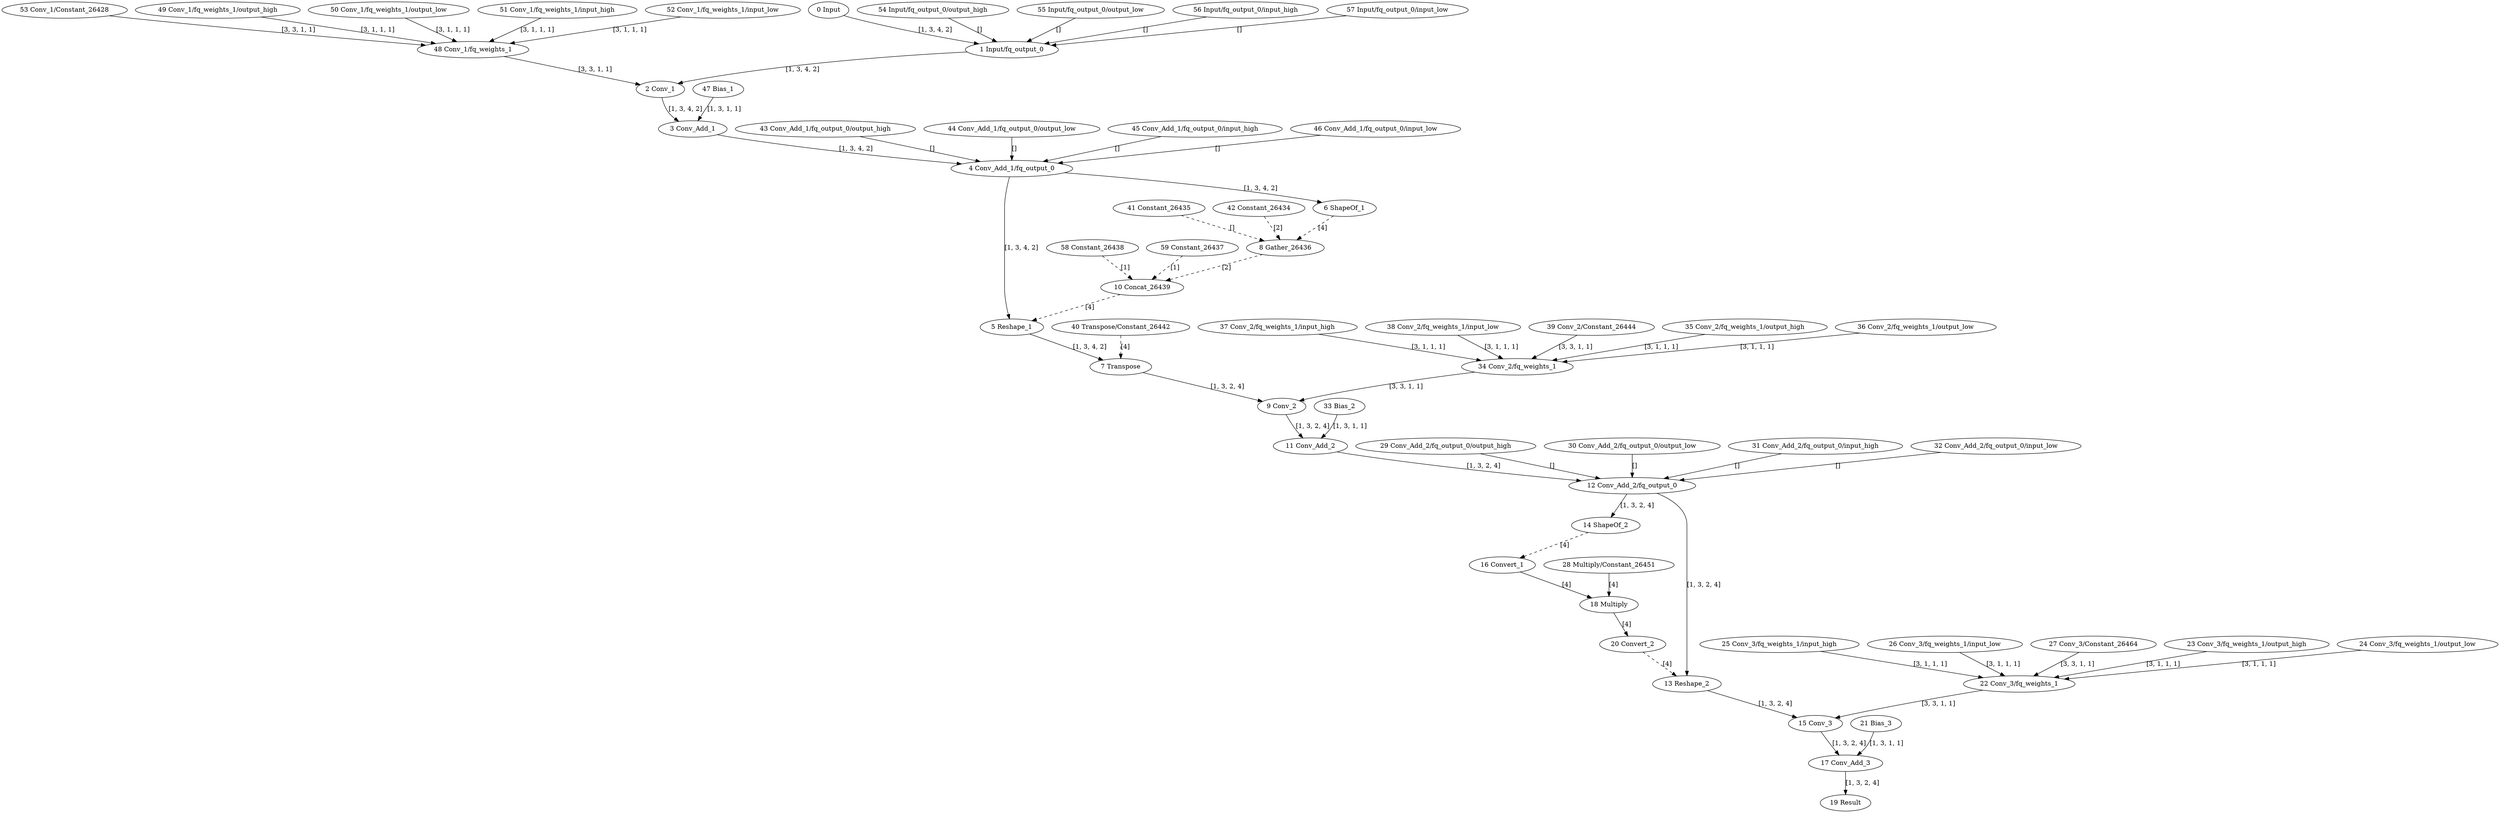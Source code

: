 strict digraph  {
"0 Input" [id=0, type=Parameter];
"1 Input/fq_output_0" [id=1, type=FakeQuantize];
"2 Conv_1" [id=2, type=Convolution];
"3 Conv_Add_1" [id=3, type=Add];
"4 Conv_Add_1/fq_output_0" [id=4, type=FakeQuantize];
"5 Reshape_1" [id=5, type=Reshape];
"6 ShapeOf_1" [id=6, type=ShapeOf];
"7 Transpose" [id=7, type=Transpose];
"8 Gather_26436" [id=8, type=Gather];
"9 Conv_2" [id=9, type=Convolution];
"10 Concat_26439" [id=10, type=Concat];
"11 Conv_Add_2" [id=11, type=Add];
"12 Conv_Add_2/fq_output_0" [id=12, type=FakeQuantize];
"13 Reshape_2" [id=13, type=Reshape];
"14 ShapeOf_2" [id=14, type=ShapeOf];
"15 Conv_3" [id=15, type=Convolution];
"16 Convert_1" [id=16, type=Convert];
"17 Conv_Add_3" [id=17, type=Add];
"18 Multiply" [id=18, type=Multiply];
"19 Result" [id=19, type=Result];
"20 Convert_2" [id=20, type=Convert];
"21 Bias_3" [id=21, type=Constant];
"22 Conv_3/fq_weights_1" [id=22, type=FakeQuantize];
"23 Conv_3/fq_weights_1/output_high" [id=23, type=Constant];
"24 Conv_3/fq_weights_1/output_low" [id=24, type=Constant];
"25 Conv_3/fq_weights_1/input_high" [id=25, type=Constant];
"26 Conv_3/fq_weights_1/input_low" [id=26, type=Constant];
"27 Conv_3/Constant_26464" [id=27, type=Constant];
"28 Multiply/Constant_26451" [id=28, type=Constant];
"29 Conv_Add_2/fq_output_0/output_high" [id=29, type=Constant];
"30 Conv_Add_2/fq_output_0/output_low" [id=30, type=Constant];
"31 Conv_Add_2/fq_output_0/input_high" [id=31, type=Constant];
"32 Conv_Add_2/fq_output_0/input_low" [id=32, type=Constant];
"33 Bias_2" [id=33, type=Constant];
"34 Conv_2/fq_weights_1" [id=34, type=FakeQuantize];
"35 Conv_2/fq_weights_1/output_high" [id=35, type=Constant];
"36 Conv_2/fq_weights_1/output_low" [id=36, type=Constant];
"37 Conv_2/fq_weights_1/input_high" [id=37, type=Constant];
"38 Conv_2/fq_weights_1/input_low" [id=38, type=Constant];
"39 Conv_2/Constant_26444" [id=39, type=Constant];
"40 Transpose/Constant_26442" [id=40, type=Constant];
"41 Constant_26435" [id=41, type=Constant];
"42 Constant_26434" [id=42, type=Constant];
"43 Conv_Add_1/fq_output_0/output_high" [id=43, type=Constant];
"44 Conv_Add_1/fq_output_0/output_low" [id=44, type=Constant];
"45 Conv_Add_1/fq_output_0/input_high" [id=45, type=Constant];
"46 Conv_Add_1/fq_output_0/input_low" [id=46, type=Constant];
"47 Bias_1" [id=47, type=Constant];
"48 Conv_1/fq_weights_1" [id=48, type=FakeQuantize];
"49 Conv_1/fq_weights_1/output_high" [id=49, type=Constant];
"50 Conv_1/fq_weights_1/output_low" [id=50, type=Constant];
"51 Conv_1/fq_weights_1/input_high" [id=51, type=Constant];
"52 Conv_1/fq_weights_1/input_low" [id=52, type=Constant];
"53 Conv_1/Constant_26428" [id=53, type=Constant];
"54 Input/fq_output_0/output_high" [id=54, type=Constant];
"55 Input/fq_output_0/output_low" [id=55, type=Constant];
"56 Input/fq_output_0/input_high" [id=56, type=Constant];
"57 Input/fq_output_0/input_low" [id=57, type=Constant];
"58 Constant_26438" [id=58, type=Constant];
"59 Constant_26437" [id=59, type=Constant];
"0 Input" -> "1 Input/fq_output_0"  [label="[1, 3, 4, 2]", style=solid];
"1 Input/fq_output_0" -> "2 Conv_1"  [label="[1, 3, 4, 2]", style=solid];
"2 Conv_1" -> "3 Conv_Add_1"  [label="[1, 3, 4, 2]", style=solid];
"3 Conv_Add_1" -> "4 Conv_Add_1/fq_output_0"  [label="[1, 3, 4, 2]", style=solid];
"4 Conv_Add_1/fq_output_0" -> "5 Reshape_1"  [label="[1, 3, 4, 2]", style=solid];
"4 Conv_Add_1/fq_output_0" -> "6 ShapeOf_1"  [label="[1, 3, 4, 2]", style=solid];
"5 Reshape_1" -> "7 Transpose"  [label="[1, 3, 4, 2]", style=solid];
"6 ShapeOf_1" -> "8 Gather_26436"  [label="[4]", style=dashed];
"7 Transpose" -> "9 Conv_2"  [label="[1, 3, 2, 4]", style=solid];
"8 Gather_26436" -> "10 Concat_26439"  [label="[2]", style=dashed];
"9 Conv_2" -> "11 Conv_Add_2"  [label="[1, 3, 2, 4]", style=solid];
"10 Concat_26439" -> "5 Reshape_1"  [label="[4]", style=dashed];
"11 Conv_Add_2" -> "12 Conv_Add_2/fq_output_0"  [label="[1, 3, 2, 4]", style=solid];
"12 Conv_Add_2/fq_output_0" -> "13 Reshape_2"  [label="[1, 3, 2, 4]", style=solid];
"12 Conv_Add_2/fq_output_0" -> "14 ShapeOf_2"  [label="[1, 3, 2, 4]", style=solid];
"13 Reshape_2" -> "15 Conv_3"  [label="[1, 3, 2, 4]", style=solid];
"14 ShapeOf_2" -> "16 Convert_1"  [label="[4]", style=dashed];
"15 Conv_3" -> "17 Conv_Add_3"  [label="[1, 3, 2, 4]", style=solid];
"16 Convert_1" -> "18 Multiply"  [label="[4]", style=solid];
"17 Conv_Add_3" -> "19 Result"  [label="[1, 3, 2, 4]", style=solid];
"18 Multiply" -> "20 Convert_2"  [label="[4]", style=solid];
"20 Convert_2" -> "13 Reshape_2"  [label="[4]", style=dashed];
"21 Bias_3" -> "17 Conv_Add_3"  [label="[1, 3, 1, 1]", style=solid];
"22 Conv_3/fq_weights_1" -> "15 Conv_3"  [label="[3, 3, 1, 1]", style=solid];
"23 Conv_3/fq_weights_1/output_high" -> "22 Conv_3/fq_weights_1"  [label="[3, 1, 1, 1]", style=solid];
"24 Conv_3/fq_weights_1/output_low" -> "22 Conv_3/fq_weights_1"  [label="[3, 1, 1, 1]", style=solid];
"25 Conv_3/fq_weights_1/input_high" -> "22 Conv_3/fq_weights_1"  [label="[3, 1, 1, 1]", style=solid];
"26 Conv_3/fq_weights_1/input_low" -> "22 Conv_3/fq_weights_1"  [label="[3, 1, 1, 1]", style=solid];
"27 Conv_3/Constant_26464" -> "22 Conv_3/fq_weights_1"  [label="[3, 3, 1, 1]", style=solid];
"28 Multiply/Constant_26451" -> "18 Multiply"  [label="[4]", style=solid];
"29 Conv_Add_2/fq_output_0/output_high" -> "12 Conv_Add_2/fq_output_0"  [label="[]", style=solid];
"30 Conv_Add_2/fq_output_0/output_low" -> "12 Conv_Add_2/fq_output_0"  [label="[]", style=solid];
"31 Conv_Add_2/fq_output_0/input_high" -> "12 Conv_Add_2/fq_output_0"  [label="[]", style=solid];
"32 Conv_Add_2/fq_output_0/input_low" -> "12 Conv_Add_2/fq_output_0"  [label="[]", style=solid];
"33 Bias_2" -> "11 Conv_Add_2"  [label="[1, 3, 1, 1]", style=solid];
"34 Conv_2/fq_weights_1" -> "9 Conv_2"  [label="[3, 3, 1, 1]", style=solid];
"35 Conv_2/fq_weights_1/output_high" -> "34 Conv_2/fq_weights_1"  [label="[3, 1, 1, 1]", style=solid];
"36 Conv_2/fq_weights_1/output_low" -> "34 Conv_2/fq_weights_1"  [label="[3, 1, 1, 1]", style=solid];
"37 Conv_2/fq_weights_1/input_high" -> "34 Conv_2/fq_weights_1"  [label="[3, 1, 1, 1]", style=solid];
"38 Conv_2/fq_weights_1/input_low" -> "34 Conv_2/fq_weights_1"  [label="[3, 1, 1, 1]", style=solid];
"39 Conv_2/Constant_26444" -> "34 Conv_2/fq_weights_1"  [label="[3, 3, 1, 1]", style=solid];
"40 Transpose/Constant_26442" -> "7 Transpose"  [label="[4]", style=dashed];
"41 Constant_26435" -> "8 Gather_26436"  [label="[]", style=dashed];
"42 Constant_26434" -> "8 Gather_26436"  [label="[2]", style=dashed];
"43 Conv_Add_1/fq_output_0/output_high" -> "4 Conv_Add_1/fq_output_0"  [label="[]", style=solid];
"44 Conv_Add_1/fq_output_0/output_low" -> "4 Conv_Add_1/fq_output_0"  [label="[]", style=solid];
"45 Conv_Add_1/fq_output_0/input_high" -> "4 Conv_Add_1/fq_output_0"  [label="[]", style=solid];
"46 Conv_Add_1/fq_output_0/input_low" -> "4 Conv_Add_1/fq_output_0"  [label="[]", style=solid];
"47 Bias_1" -> "3 Conv_Add_1"  [label="[1, 3, 1, 1]", style=solid];
"48 Conv_1/fq_weights_1" -> "2 Conv_1"  [label="[3, 3, 1, 1]", style=solid];
"49 Conv_1/fq_weights_1/output_high" -> "48 Conv_1/fq_weights_1"  [label="[3, 1, 1, 1]", style=solid];
"50 Conv_1/fq_weights_1/output_low" -> "48 Conv_1/fq_weights_1"  [label="[3, 1, 1, 1]", style=solid];
"51 Conv_1/fq_weights_1/input_high" -> "48 Conv_1/fq_weights_1"  [label="[3, 1, 1, 1]", style=solid];
"52 Conv_1/fq_weights_1/input_low" -> "48 Conv_1/fq_weights_1"  [label="[3, 1, 1, 1]", style=solid];
"53 Conv_1/Constant_26428" -> "48 Conv_1/fq_weights_1"  [label="[3, 3, 1, 1]", style=solid];
"54 Input/fq_output_0/output_high" -> "1 Input/fq_output_0"  [label="[]", style=solid];
"55 Input/fq_output_0/output_low" -> "1 Input/fq_output_0"  [label="[]", style=solid];
"56 Input/fq_output_0/input_high" -> "1 Input/fq_output_0"  [label="[]", style=solid];
"57 Input/fq_output_0/input_low" -> "1 Input/fq_output_0"  [label="[]", style=solid];
"58 Constant_26438" -> "10 Concat_26439"  [label="[1]", style=dashed];
"59 Constant_26437" -> "10 Concat_26439"  [label="[1]", style=dashed];
}
